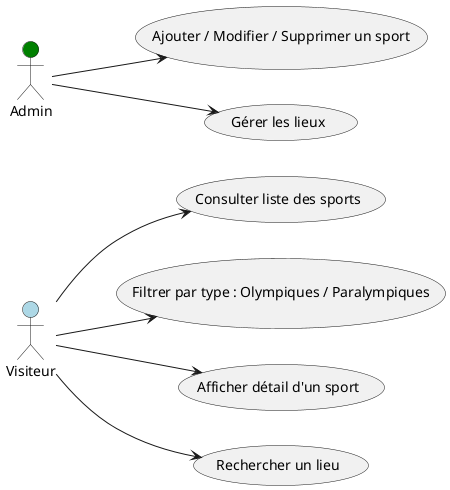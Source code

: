@startuml sports

left to right direction
actor "Visiteur" as V #LightBlue
actor "Admin" as A #Green

V --> (Consulter liste des sports)
V --> (Filtrer par type : Olympiques / Paralympiques)
V --> (Afficher détail d'un sport)
V --> (Rechercher un lieu)
A --> (Ajouter / Modifier / Supprimer un sport)
A --> (Gérer les lieux)
@enduml
